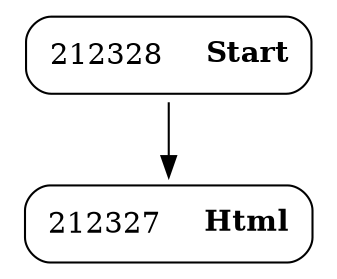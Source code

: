digraph ast {
node [shape=none];
212327 [label=<<TABLE border='1' cellspacing='0' cellpadding='10' style='rounded' ><TR><TD border='0'>212327</TD><TD border='0'><B>Html</B></TD></TR></TABLE>>];
212328 [label=<<TABLE border='1' cellspacing='0' cellpadding='10' style='rounded' ><TR><TD border='0'>212328</TD><TD border='0'><B>Start</B></TD></TR></TABLE>>];
212328 -> 212327 [weight=2];
}
